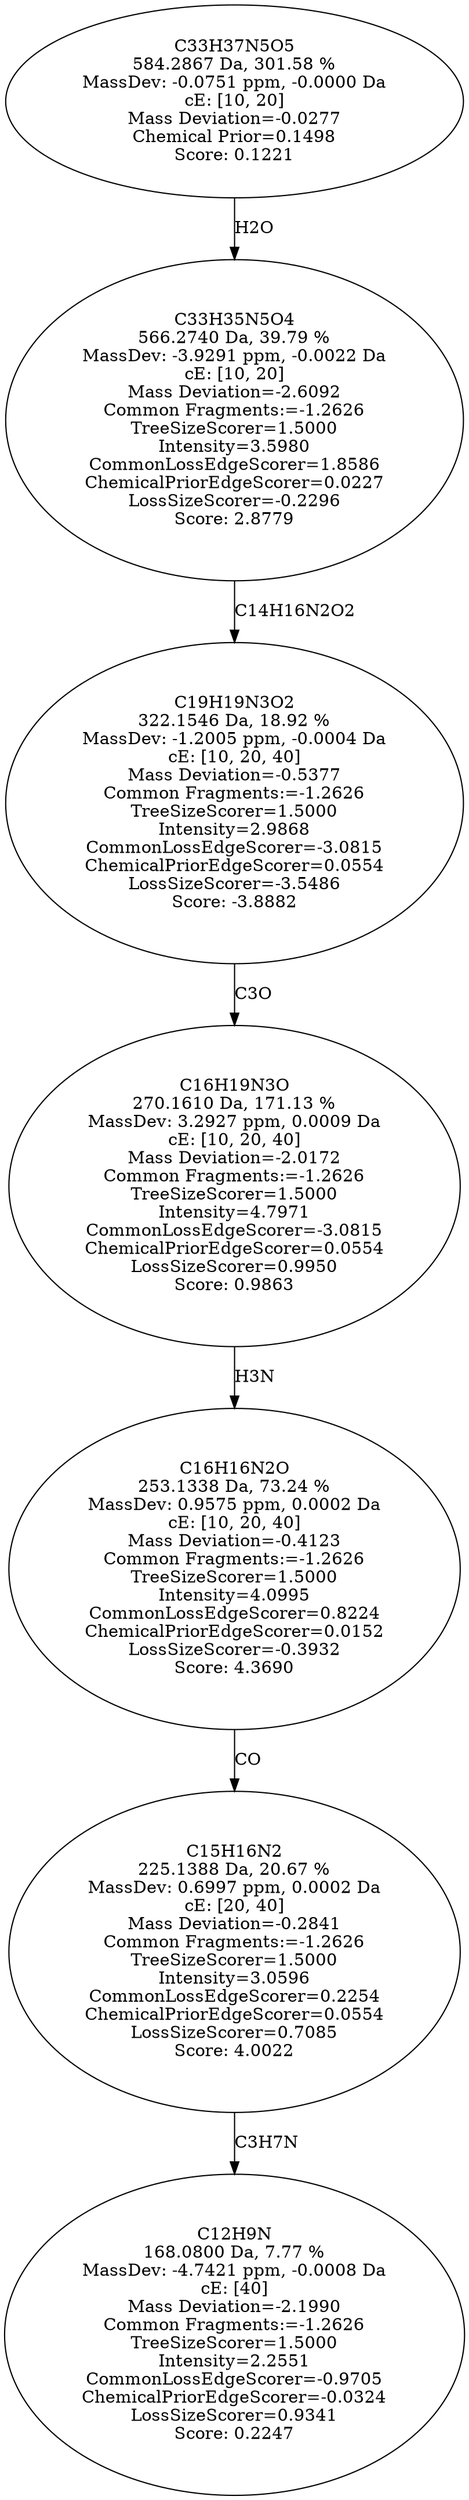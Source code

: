 strict digraph {
v1 [label="C12H9N\n168.0800 Da, 7.77 %\nMassDev: -4.7421 ppm, -0.0008 Da\ncE: [40]\nMass Deviation=-2.1990\nCommon Fragments:=-1.2626\nTreeSizeScorer=1.5000\nIntensity=2.2551\nCommonLossEdgeScorer=-0.9705\nChemicalPriorEdgeScorer=-0.0324\nLossSizeScorer=0.9341\nScore: 0.2247"];
v2 [label="C15H16N2\n225.1388 Da, 20.67 %\nMassDev: 0.6997 ppm, 0.0002 Da\ncE: [20, 40]\nMass Deviation=-0.2841\nCommon Fragments:=-1.2626\nTreeSizeScorer=1.5000\nIntensity=3.0596\nCommonLossEdgeScorer=0.2254\nChemicalPriorEdgeScorer=0.0554\nLossSizeScorer=0.7085\nScore: 4.0022"];
v3 [label="C16H16N2O\n253.1338 Da, 73.24 %\nMassDev: 0.9575 ppm, 0.0002 Da\ncE: [10, 20, 40]\nMass Deviation=-0.4123\nCommon Fragments:=-1.2626\nTreeSizeScorer=1.5000\nIntensity=4.0995\nCommonLossEdgeScorer=0.8224\nChemicalPriorEdgeScorer=0.0152\nLossSizeScorer=-0.3932\nScore: 4.3690"];
v4 [label="C16H19N3O\n270.1610 Da, 171.13 %\nMassDev: 3.2927 ppm, 0.0009 Da\ncE: [10, 20, 40]\nMass Deviation=-2.0172\nCommon Fragments:=-1.2626\nTreeSizeScorer=1.5000\nIntensity=4.7971\nCommonLossEdgeScorer=-3.0815\nChemicalPriorEdgeScorer=0.0554\nLossSizeScorer=0.9950\nScore: 0.9863"];
v5 [label="C19H19N3O2\n322.1546 Da, 18.92 %\nMassDev: -1.2005 ppm, -0.0004 Da\ncE: [10, 20, 40]\nMass Deviation=-0.5377\nCommon Fragments:=-1.2626\nTreeSizeScorer=1.5000\nIntensity=2.9868\nCommonLossEdgeScorer=-3.0815\nChemicalPriorEdgeScorer=0.0554\nLossSizeScorer=-3.5486\nScore: -3.8882"];
v6 [label="C33H35N5O4\n566.2740 Da, 39.79 %\nMassDev: -3.9291 ppm, -0.0022 Da\ncE: [10, 20]\nMass Deviation=-2.6092\nCommon Fragments:=-1.2626\nTreeSizeScorer=1.5000\nIntensity=3.5980\nCommonLossEdgeScorer=1.8586\nChemicalPriorEdgeScorer=0.0227\nLossSizeScorer=-0.2296\nScore: 2.8779"];
v7 [label="C33H37N5O5\n584.2867 Da, 301.58 %\nMassDev: -0.0751 ppm, -0.0000 Da\ncE: [10, 20]\nMass Deviation=-0.0277\nChemical Prior=0.1498\nScore: 0.1221"];
v2 -> v1 [label="C3H7N"];
v3 -> v2 [label="CO"];
v4 -> v3 [label="H3N"];
v5 -> v4 [label="C3O"];
v6 -> v5 [label="C14H16N2O2"];
v7 -> v6 [label="H2O"];
}